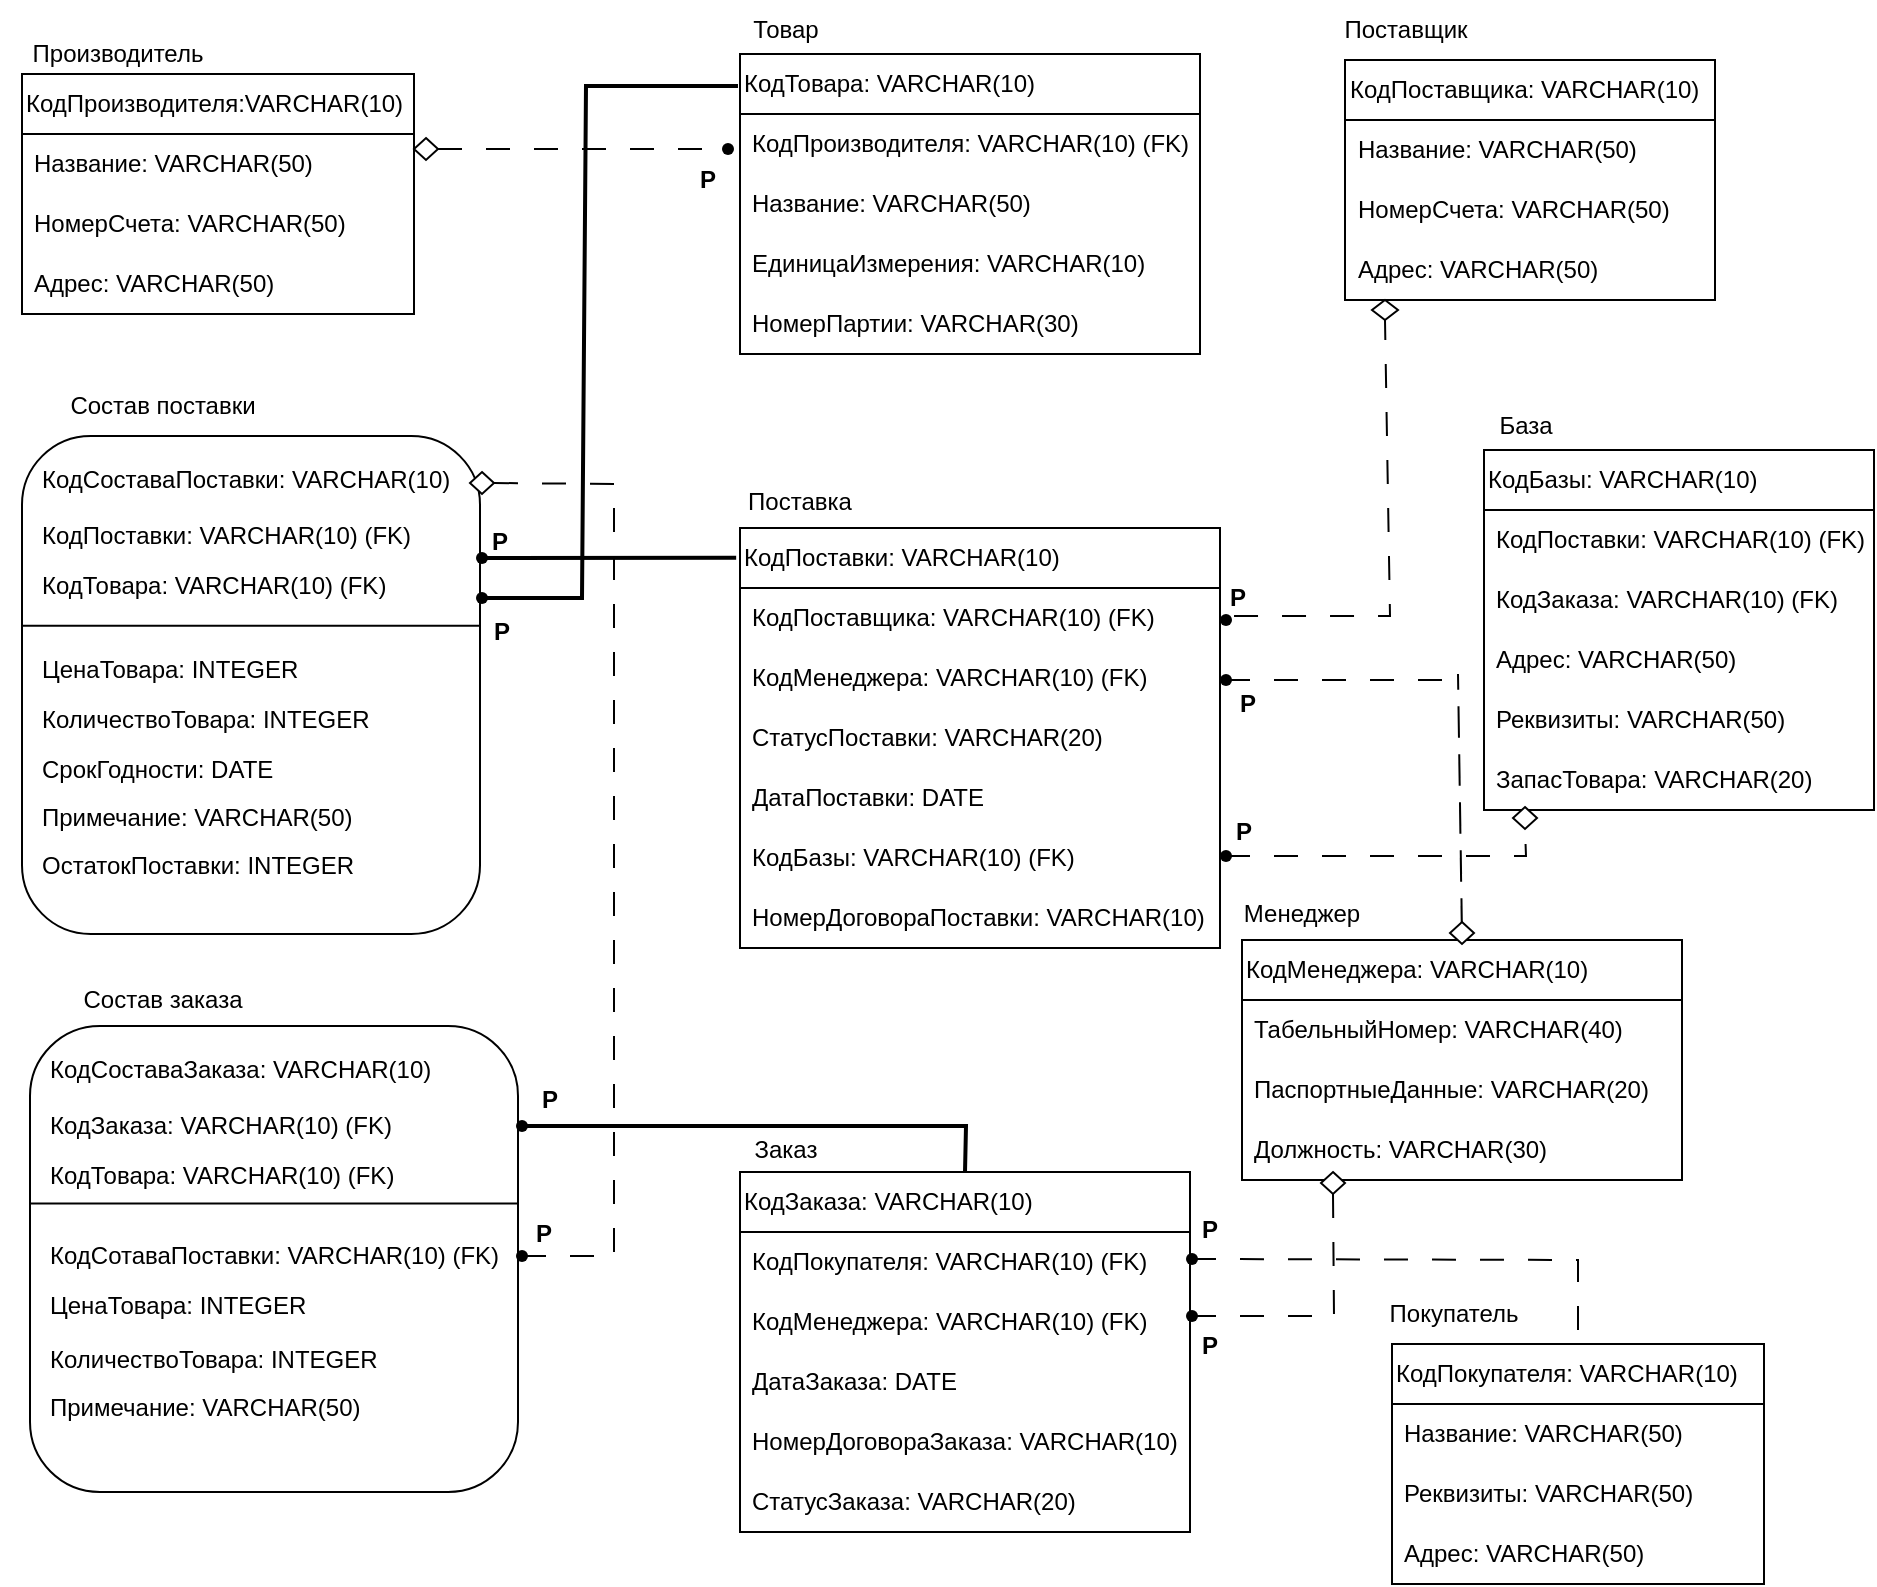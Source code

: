 <mxfile version="21.3.5" type="device">
  <diagram id="C5RBs43oDa-KdzZeNtuy" name="Page-1">
    <mxGraphModel dx="1687" dy="902" grid="0" gridSize="10" guides="1" tooltips="1" connect="1" arrows="1" fold="1" page="1" pageScale="1" pageWidth="3300" pageHeight="4681" math="0" shadow="0">
      <root>
        <mxCell id="WIyWlLk6GJQsqaUBKTNV-0" />
        <mxCell id="WIyWlLk6GJQsqaUBKTNV-1" parent="WIyWlLk6GJQsqaUBKTNV-0" />
        <mxCell id="HyknwIUqbnqMzjjS9w7n-23" value="КодПоставщика: VARCHAR(10)" style="swimlane;fontStyle=0;childLayout=stackLayout;horizontal=1;startSize=30;horizontalStack=0;resizeParent=1;resizeParentMax=0;resizeLast=0;collapsible=1;marginBottom=0;whiteSpace=wrap;html=1;align=left;movable=0;resizable=0;rotatable=0;deletable=0;editable=0;locked=1;connectable=0;" vertex="1" parent="WIyWlLk6GJQsqaUBKTNV-1">
          <mxGeometry x="691.5" y="50" width="185" height="120" as="geometry">
            <mxRectangle x="290" y="194" width="54" height="30" as="alternateBounds" />
          </mxGeometry>
        </mxCell>
        <mxCell id="HyknwIUqbnqMzjjS9w7n-24" value="Название: VARCHAR(50)" style="text;strokeColor=none;fillColor=none;align=left;verticalAlign=middle;spacingLeft=4;spacingRight=4;overflow=hidden;points=[[0,0.5],[1,0.5]];portConstraint=eastwest;rotatable=0;whiteSpace=wrap;html=1;" vertex="1" parent="HyknwIUqbnqMzjjS9w7n-23">
          <mxGeometry y="30" width="185" height="30" as="geometry" />
        </mxCell>
        <mxCell id="HyknwIUqbnqMzjjS9w7n-25" value="НомерСчета: VARCHAR(50)" style="text;strokeColor=none;fillColor=none;align=left;verticalAlign=middle;spacingLeft=4;spacingRight=4;overflow=hidden;points=[[0,0.5],[1,0.5]];portConstraint=eastwest;rotatable=0;whiteSpace=wrap;html=1;" vertex="1" parent="HyknwIUqbnqMzjjS9w7n-23">
          <mxGeometry y="60" width="185" height="30" as="geometry" />
        </mxCell>
        <mxCell id="HyknwIUqbnqMzjjS9w7n-26" value="Адрес: VARCHAR(50)" style="text;strokeColor=none;fillColor=none;align=left;verticalAlign=middle;spacingLeft=4;spacingRight=4;overflow=hidden;points=[[0,0.5],[1,0.5]];portConstraint=eastwest;rotatable=0;whiteSpace=wrap;html=1;" vertex="1" parent="HyknwIUqbnqMzjjS9w7n-23">
          <mxGeometry y="90" width="185" height="30" as="geometry" />
        </mxCell>
        <mxCell id="HyknwIUqbnqMzjjS9w7n-27" value="КодПоставки: VARCHAR(10)" style="swimlane;fontStyle=0;childLayout=stackLayout;horizontal=1;startSize=30;horizontalStack=0;resizeParent=1;resizeParentMax=0;resizeLast=0;collapsible=1;marginBottom=0;whiteSpace=wrap;html=1;align=left;movable=0;resizable=0;rotatable=0;deletable=0;editable=0;locked=1;connectable=0;" vertex="1" parent="WIyWlLk6GJQsqaUBKTNV-1">
          <mxGeometry x="389" y="284" width="240" height="210" as="geometry">
            <mxRectangle x="133" y="196" width="193" height="30" as="alternateBounds" />
          </mxGeometry>
        </mxCell>
        <mxCell id="HyknwIUqbnqMzjjS9w7n-28" value="КодПоставщика: VARCHAR(10) (FK)" style="text;strokeColor=none;fillColor=none;align=left;verticalAlign=middle;spacingLeft=4;spacingRight=4;overflow=hidden;points=[[0,0.5],[1,0.5]];portConstraint=eastwest;rotatable=0;whiteSpace=wrap;html=1;" vertex="1" parent="HyknwIUqbnqMzjjS9w7n-27">
          <mxGeometry y="30" width="240" height="30" as="geometry" />
        </mxCell>
        <mxCell id="HyknwIUqbnqMzjjS9w7n-32" value="КодМенеджера: VARCHAR(10) (FK)" style="text;strokeColor=none;fillColor=none;align=left;verticalAlign=middle;spacingLeft=4;spacingRight=4;overflow=hidden;points=[[0,0.5],[1,0.5]];portConstraint=eastwest;rotatable=0;whiteSpace=wrap;html=1;" vertex="1" parent="HyknwIUqbnqMzjjS9w7n-27">
          <mxGeometry y="60" width="240" height="30" as="geometry" />
        </mxCell>
        <mxCell id="HyknwIUqbnqMzjjS9w7n-31" value="СтатусПоставки: VARCHAR(20)" style="text;strokeColor=none;fillColor=none;align=left;verticalAlign=middle;spacingLeft=4;spacingRight=4;overflow=hidden;points=[[0,0.5],[1,0.5]];portConstraint=eastwest;rotatable=0;whiteSpace=wrap;html=1;" vertex="1" parent="HyknwIUqbnqMzjjS9w7n-27">
          <mxGeometry y="90" width="240" height="30" as="geometry" />
        </mxCell>
        <mxCell id="HyknwIUqbnqMzjjS9w7n-33" value="ДатаПоставки: DATE" style="text;strokeColor=none;fillColor=none;align=left;verticalAlign=middle;spacingLeft=4;spacingRight=4;overflow=hidden;points=[[0,0.5],[1,0.5]];portConstraint=eastwest;rotatable=0;whiteSpace=wrap;html=1;" vertex="1" parent="HyknwIUqbnqMzjjS9w7n-27">
          <mxGeometry y="120" width="240" height="30" as="geometry" />
        </mxCell>
        <mxCell id="HyknwIUqbnqMzjjS9w7n-105" value="КодБазы: VARCHAR(10) (FK)" style="text;strokeColor=none;fillColor=none;align=left;verticalAlign=middle;spacingLeft=4;spacingRight=4;overflow=hidden;points=[[0,0.5],[1,0.5]];portConstraint=eastwest;rotatable=0;whiteSpace=wrap;html=1;" vertex="1" parent="HyknwIUqbnqMzjjS9w7n-27">
          <mxGeometry y="150" width="240" height="30" as="geometry" />
        </mxCell>
        <mxCell id="HyknwIUqbnqMzjjS9w7n-29" value="НомерДоговораПоставки: VARCHAR(10)" style="text;strokeColor=none;fillColor=none;align=left;verticalAlign=middle;spacingLeft=4;spacingRight=4;overflow=hidden;points=[[0,0.5],[1,0.5]];portConstraint=eastwest;rotatable=0;whiteSpace=wrap;html=1;" vertex="1" parent="HyknwIUqbnqMzjjS9w7n-27">
          <mxGeometry y="180" width="240" height="30" as="geometry" />
        </mxCell>
        <mxCell id="HyknwIUqbnqMzjjS9w7n-34" value="КодПроизводителя:VARCHAR(10)" style="swimlane;fontStyle=0;childLayout=stackLayout;horizontal=1;startSize=30;horizontalStack=0;resizeParent=1;resizeParentMax=0;resizeLast=0;collapsible=1;marginBottom=0;whiteSpace=wrap;html=1;align=left;movable=0;resizable=0;rotatable=0;deletable=0;editable=0;locked=1;connectable=0;" vertex="1" parent="WIyWlLk6GJQsqaUBKTNV-1">
          <mxGeometry x="30" y="57" width="196" height="120" as="geometry" />
        </mxCell>
        <mxCell id="HyknwIUqbnqMzjjS9w7n-35" value="Название: VARCHAR(50)" style="text;strokeColor=none;fillColor=none;align=left;verticalAlign=middle;spacingLeft=4;spacingRight=4;overflow=hidden;points=[[0,0.5],[1,0.5]];portConstraint=eastwest;rotatable=0;whiteSpace=wrap;html=1;" vertex="1" parent="HyknwIUqbnqMzjjS9w7n-34">
          <mxGeometry y="30" width="196" height="30" as="geometry" />
        </mxCell>
        <mxCell id="HyknwIUqbnqMzjjS9w7n-36" value="НомерСчета: VARCHAR(50)" style="text;strokeColor=none;fillColor=none;align=left;verticalAlign=middle;spacingLeft=4;spacingRight=4;overflow=hidden;points=[[0,0.5],[1,0.5]];portConstraint=eastwest;rotatable=0;whiteSpace=wrap;html=1;" vertex="1" parent="HyknwIUqbnqMzjjS9w7n-34">
          <mxGeometry y="60" width="196" height="30" as="geometry" />
        </mxCell>
        <mxCell id="HyknwIUqbnqMzjjS9w7n-37" value="Адрес: VARCHAR(50)" style="text;strokeColor=none;fillColor=none;align=left;verticalAlign=middle;spacingLeft=4;spacingRight=4;overflow=hidden;points=[[0,0.5],[1,0.5]];portConstraint=eastwest;rotatable=0;whiteSpace=wrap;html=1;" vertex="1" parent="HyknwIUqbnqMzjjS9w7n-34">
          <mxGeometry y="90" width="196" height="30" as="geometry" />
        </mxCell>
        <mxCell id="HyknwIUqbnqMzjjS9w7n-38" value="КодМенеджера: VARCHAR(10)" style="swimlane;fontStyle=0;childLayout=stackLayout;horizontal=1;startSize=30;horizontalStack=0;resizeParent=1;resizeParentMax=0;resizeLast=0;collapsible=1;marginBottom=0;whiteSpace=wrap;html=1;align=left;movable=0;resizable=0;rotatable=0;deletable=0;editable=0;locked=1;connectable=0;" vertex="1" parent="WIyWlLk6GJQsqaUBKTNV-1">
          <mxGeometry x="640" y="490" width="220" height="120" as="geometry" />
        </mxCell>
        <mxCell id="HyknwIUqbnqMzjjS9w7n-39" value="ТабельныйНомер: VARCHAR(40)" style="text;strokeColor=none;fillColor=none;align=left;verticalAlign=middle;spacingLeft=4;spacingRight=4;overflow=hidden;points=[[0,0.5],[1,0.5]];portConstraint=eastwest;rotatable=0;whiteSpace=wrap;html=1;" vertex="1" parent="HyknwIUqbnqMzjjS9w7n-38">
          <mxGeometry y="30" width="220" height="30" as="geometry" />
        </mxCell>
        <mxCell id="HyknwIUqbnqMzjjS9w7n-40" value="ПаспортныеДанные: VARCHAR(20)" style="text;strokeColor=none;fillColor=none;align=left;verticalAlign=middle;spacingLeft=4;spacingRight=4;overflow=hidden;points=[[0,0.5],[1,0.5]];portConstraint=eastwest;rotatable=0;whiteSpace=wrap;html=1;" vertex="1" parent="HyknwIUqbnqMzjjS9w7n-38">
          <mxGeometry y="60" width="220" height="30" as="geometry" />
        </mxCell>
        <mxCell id="HyknwIUqbnqMzjjS9w7n-41" value="Должность: VARCHAR(30)" style="text;strokeColor=none;fillColor=none;align=left;verticalAlign=middle;spacingLeft=4;spacingRight=4;overflow=hidden;points=[[0,0.5],[1,0.5]];portConstraint=eastwest;rotatable=0;whiteSpace=wrap;html=1;" vertex="1" parent="HyknwIUqbnqMzjjS9w7n-38">
          <mxGeometry y="90" width="220" height="30" as="geometry" />
        </mxCell>
        <mxCell id="HyknwIUqbnqMzjjS9w7n-42" value="КодТовара:&amp;nbsp;VARCHAR(10)" style="swimlane;fontStyle=0;childLayout=stackLayout;horizontal=1;startSize=30;horizontalStack=0;resizeParent=1;resizeParentMax=0;resizeLast=0;collapsible=1;marginBottom=0;whiteSpace=wrap;html=1;align=left;movable=0;resizable=0;rotatable=0;deletable=0;editable=0;locked=1;connectable=0;" vertex="1" parent="WIyWlLk6GJQsqaUBKTNV-1">
          <mxGeometry x="389" y="47" width="230" height="150" as="geometry" />
        </mxCell>
        <mxCell id="HyknwIUqbnqMzjjS9w7n-45" value="КодПроизводителя: VARCHAR(10) (FK)" style="text;strokeColor=none;fillColor=none;align=left;verticalAlign=middle;spacingLeft=4;spacingRight=4;overflow=hidden;points=[[0,0.5],[1,0.5]];portConstraint=eastwest;rotatable=0;whiteSpace=wrap;html=1;" vertex="1" parent="HyknwIUqbnqMzjjS9w7n-42">
          <mxGeometry y="30" width="230" height="30" as="geometry" />
        </mxCell>
        <mxCell id="HyknwIUqbnqMzjjS9w7n-43" value="Название: VARCHAR(50)" style="text;strokeColor=none;fillColor=none;align=left;verticalAlign=middle;spacingLeft=4;spacingRight=4;overflow=hidden;points=[[0,0.5],[1,0.5]];portConstraint=eastwest;rotatable=0;whiteSpace=wrap;html=1;" vertex="1" parent="HyknwIUqbnqMzjjS9w7n-42">
          <mxGeometry y="60" width="230" height="30" as="geometry" />
        </mxCell>
        <mxCell id="HyknwIUqbnqMzjjS9w7n-44" value="ЕдиницаИзмерения: VARCHAR(10)" style="text;strokeColor=none;fillColor=none;align=left;verticalAlign=middle;spacingLeft=4;spacingRight=4;overflow=hidden;points=[[0,0.5],[1,0.5]];portConstraint=eastwest;rotatable=0;whiteSpace=wrap;html=1;" vertex="1" parent="HyknwIUqbnqMzjjS9w7n-42">
          <mxGeometry y="90" width="230" height="30" as="geometry" />
        </mxCell>
        <mxCell id="HyknwIUqbnqMzjjS9w7n-46" value="НомерПартии: VARCHAR(30)" style="text;strokeColor=none;fillColor=none;align=left;verticalAlign=middle;spacingLeft=4;spacingRight=4;overflow=hidden;points=[[0,0.5],[1,0.5]];portConstraint=eastwest;rotatable=0;whiteSpace=wrap;html=1;" vertex="1" parent="HyknwIUqbnqMzjjS9w7n-42">
          <mxGeometry y="120" width="230" height="30" as="geometry" />
        </mxCell>
        <mxCell id="HyknwIUqbnqMzjjS9w7n-47" value="КодБазы:&amp;nbsp;VARCHAR(10)" style="swimlane;fontStyle=0;childLayout=stackLayout;horizontal=1;startSize=30;horizontalStack=0;resizeParent=1;resizeParentMax=0;resizeLast=0;collapsible=1;marginBottom=0;whiteSpace=wrap;html=1;align=left;movable=0;resizable=0;rotatable=0;deletable=0;editable=0;locked=1;connectable=0;" vertex="1" parent="WIyWlLk6GJQsqaUBKTNV-1">
          <mxGeometry x="761" y="245" width="195" height="180" as="geometry" />
        </mxCell>
        <mxCell id="HyknwIUqbnqMzjjS9w7n-48" value="КодПоставки: VARCHAR(10) (FK)" style="text;strokeColor=none;fillColor=none;align=left;verticalAlign=middle;spacingLeft=4;spacingRight=4;overflow=hidden;points=[[0,0.5],[1,0.5]];portConstraint=eastwest;rotatable=0;whiteSpace=wrap;html=1;" vertex="1" parent="HyknwIUqbnqMzjjS9w7n-47">
          <mxGeometry y="30" width="195" height="30" as="geometry" />
        </mxCell>
        <mxCell id="HyknwIUqbnqMzjjS9w7n-49" value="КодЗаказа: VARCHAR(10) (FK)" style="text;strokeColor=none;fillColor=none;align=left;verticalAlign=middle;spacingLeft=4;spacingRight=4;overflow=hidden;points=[[0,0.5],[1,0.5]];portConstraint=eastwest;rotatable=0;whiteSpace=wrap;html=1;" vertex="1" parent="HyknwIUqbnqMzjjS9w7n-47">
          <mxGeometry y="60" width="195" height="30" as="geometry" />
        </mxCell>
        <mxCell id="HyknwIUqbnqMzjjS9w7n-50" value="Адрес: VARCHAR(50)" style="text;strokeColor=none;fillColor=none;align=left;verticalAlign=middle;spacingLeft=4;spacingRight=4;overflow=hidden;points=[[0,0.5],[1,0.5]];portConstraint=eastwest;rotatable=0;whiteSpace=wrap;html=1;" vertex="1" parent="HyknwIUqbnqMzjjS9w7n-47">
          <mxGeometry y="90" width="195" height="30" as="geometry" />
        </mxCell>
        <mxCell id="HyknwIUqbnqMzjjS9w7n-51" value="Реквизиты: VARCHAR(50)" style="text;strokeColor=none;fillColor=none;align=left;verticalAlign=middle;spacingLeft=4;spacingRight=4;overflow=hidden;points=[[0,0.5],[1,0.5]];portConstraint=eastwest;rotatable=0;whiteSpace=wrap;html=1;" vertex="1" parent="HyknwIUqbnqMzjjS9w7n-47">
          <mxGeometry y="120" width="195" height="30" as="geometry" />
        </mxCell>
        <mxCell id="HyknwIUqbnqMzjjS9w7n-52" value="ЗапасТовара: VARCHAR(20)" style="text;strokeColor=none;fillColor=none;align=left;verticalAlign=middle;spacingLeft=4;spacingRight=4;overflow=hidden;points=[[0,0.5],[1,0.5]];portConstraint=eastwest;rotatable=0;whiteSpace=wrap;html=1;" vertex="1" parent="HyknwIUqbnqMzjjS9w7n-47">
          <mxGeometry y="150" width="195" height="30" as="geometry" />
        </mxCell>
        <mxCell id="HyknwIUqbnqMzjjS9w7n-53" value="КодПокупателя: VARCHAR(10)" style="swimlane;fontStyle=0;childLayout=stackLayout;horizontal=1;startSize=30;horizontalStack=0;resizeParent=1;resizeParentMax=0;resizeLast=0;collapsible=1;marginBottom=0;whiteSpace=wrap;html=1;align=left;movable=0;resizable=0;rotatable=0;deletable=0;editable=0;locked=1;connectable=0;" vertex="1" parent="WIyWlLk6GJQsqaUBKTNV-1">
          <mxGeometry x="715" y="692" width="186" height="120" as="geometry" />
        </mxCell>
        <mxCell id="HyknwIUqbnqMzjjS9w7n-54" value="Название: VARCHAR(50)" style="text;strokeColor=none;fillColor=none;align=left;verticalAlign=middle;spacingLeft=4;spacingRight=4;overflow=hidden;points=[[0,0.5],[1,0.5]];portConstraint=eastwest;rotatable=0;whiteSpace=wrap;html=1;" vertex="1" parent="HyknwIUqbnqMzjjS9w7n-53">
          <mxGeometry y="30" width="186" height="30" as="geometry" />
        </mxCell>
        <mxCell id="HyknwIUqbnqMzjjS9w7n-55" value="Реквизиты: VARCHAR(50)" style="text;strokeColor=none;fillColor=none;align=left;verticalAlign=middle;spacingLeft=4;spacingRight=4;overflow=hidden;points=[[0,0.5],[1,0.5]];portConstraint=eastwest;rotatable=0;whiteSpace=wrap;html=1;" vertex="1" parent="HyknwIUqbnqMzjjS9w7n-53">
          <mxGeometry y="60" width="186" height="30" as="geometry" />
        </mxCell>
        <mxCell id="HyknwIUqbnqMzjjS9w7n-56" value="Адрес: VARCHAR(50)" style="text;strokeColor=none;fillColor=none;align=left;verticalAlign=middle;spacingLeft=4;spacingRight=4;overflow=hidden;points=[[0,0.5],[1,0.5]];portConstraint=eastwest;rotatable=0;whiteSpace=wrap;html=1;" vertex="1" parent="HyknwIUqbnqMzjjS9w7n-53">
          <mxGeometry y="90" width="186" height="30" as="geometry" />
        </mxCell>
        <mxCell id="HyknwIUqbnqMzjjS9w7n-57" value="КодЗаказа: VARCHAR(10)" style="swimlane;fontStyle=0;childLayout=stackLayout;horizontal=1;startSize=30;horizontalStack=0;resizeParent=1;resizeParentMax=0;resizeLast=0;collapsible=1;marginBottom=0;whiteSpace=wrap;html=1;align=left;movable=0;resizable=0;rotatable=0;deletable=0;editable=0;locked=1;connectable=0;" vertex="1" parent="WIyWlLk6GJQsqaUBKTNV-1">
          <mxGeometry x="389" y="606" width="225" height="180" as="geometry" />
        </mxCell>
        <mxCell id="HyknwIUqbnqMzjjS9w7n-58" value="КодПокупателя: VARCHAR(10) (FK)" style="text;strokeColor=none;fillColor=none;align=left;verticalAlign=middle;spacingLeft=4;spacingRight=4;overflow=hidden;points=[[0,0.5],[1,0.5]];portConstraint=eastwest;rotatable=0;whiteSpace=wrap;html=1;" vertex="1" parent="HyknwIUqbnqMzjjS9w7n-57">
          <mxGeometry y="30" width="225" height="30" as="geometry" />
        </mxCell>
        <mxCell id="HyknwIUqbnqMzjjS9w7n-59" value="КодМенеджера: VARCHAR(10) (FK)" style="text;strokeColor=none;fillColor=none;align=left;verticalAlign=middle;spacingLeft=4;spacingRight=4;overflow=hidden;points=[[0,0.5],[1,0.5]];portConstraint=eastwest;rotatable=0;whiteSpace=wrap;html=1;" vertex="1" parent="HyknwIUqbnqMzjjS9w7n-57">
          <mxGeometry y="60" width="225" height="30" as="geometry" />
        </mxCell>
        <mxCell id="HyknwIUqbnqMzjjS9w7n-60" value="ДатаЗаказа: DATE" style="text;strokeColor=none;fillColor=none;align=left;verticalAlign=middle;spacingLeft=4;spacingRight=4;overflow=hidden;points=[[0,0.5],[1,0.5]];portConstraint=eastwest;rotatable=0;whiteSpace=wrap;html=1;" vertex="1" parent="HyknwIUqbnqMzjjS9w7n-57">
          <mxGeometry y="90" width="225" height="30" as="geometry" />
        </mxCell>
        <mxCell id="HyknwIUqbnqMzjjS9w7n-62" value="НомерДоговораЗаказа: VARCHAR(10)" style="text;strokeColor=none;fillColor=none;align=left;verticalAlign=middle;spacingLeft=4;spacingRight=4;overflow=hidden;points=[[0,0.5],[1,0.5]];portConstraint=eastwest;rotatable=0;whiteSpace=wrap;html=1;" vertex="1" parent="HyknwIUqbnqMzjjS9w7n-57">
          <mxGeometry y="120" width="225" height="30" as="geometry" />
        </mxCell>
        <mxCell id="HyknwIUqbnqMzjjS9w7n-63" value="СтатусЗаказа: VARCHAR(20)" style="text;strokeColor=none;fillColor=none;align=left;verticalAlign=middle;spacingLeft=4;spacingRight=4;overflow=hidden;points=[[0,0.5],[1,0.5]];portConstraint=eastwest;rotatable=0;whiteSpace=wrap;html=1;" vertex="1" parent="HyknwIUqbnqMzjjS9w7n-57">
          <mxGeometry y="150" width="225" height="30" as="geometry" />
        </mxCell>
        <mxCell id="HyknwIUqbnqMzjjS9w7n-73" value="" style="rounded=1;whiteSpace=wrap;html=1;" vertex="1" parent="WIyWlLk6GJQsqaUBKTNV-1">
          <mxGeometry x="30" y="238" width="229" height="249" as="geometry" />
        </mxCell>
        <mxCell id="HyknwIUqbnqMzjjS9w7n-74" value="КодСоставаПоставки:&amp;nbsp;VARCHAR(10)" style="text;strokeColor=none;fillColor=none;align=left;verticalAlign=middle;spacingLeft=4;spacingRight=4;overflow=hidden;points=[[0,0.5],[1,0.5]];portConstraint=eastwest;rotatable=0;whiteSpace=wrap;html=1;" vertex="1" parent="WIyWlLk6GJQsqaUBKTNV-1">
          <mxGeometry x="34" y="245" width="216" height="30" as="geometry" />
        </mxCell>
        <mxCell id="HyknwIUqbnqMzjjS9w7n-75" value="КодПоставки: VARCHAR(10) (FK)" style="text;strokeColor=none;fillColor=none;align=left;verticalAlign=middle;spacingLeft=4;spacingRight=4;overflow=hidden;points=[[0,0.5],[1,0.5]];portConstraint=eastwest;rotatable=0;whiteSpace=wrap;html=1;" vertex="1" parent="WIyWlLk6GJQsqaUBKTNV-1">
          <mxGeometry x="34" y="273" width="216" height="30" as="geometry" />
        </mxCell>
        <mxCell id="HyknwIUqbnqMzjjS9w7n-76" value="КодТовара: VARCHAR(10) (FK)" style="text;strokeColor=none;fillColor=none;align=left;verticalAlign=middle;spacingLeft=4;spacingRight=4;overflow=hidden;points=[[0,0.5],[1,0.5]];portConstraint=eastwest;rotatable=0;whiteSpace=wrap;html=1;" vertex="1" parent="WIyWlLk6GJQsqaUBKTNV-1">
          <mxGeometry x="34" y="298" width="219" height="30" as="geometry" />
        </mxCell>
        <mxCell id="HyknwIUqbnqMzjjS9w7n-77" value="" style="endArrow=none;html=1;rounded=0;entryX=1;entryY=0.381;entryDx=0;entryDy=0;entryPerimeter=0;exitX=0;exitY=0.381;exitDx=0;exitDy=0;exitPerimeter=0;" edge="1" parent="WIyWlLk6GJQsqaUBKTNV-1" source="HyknwIUqbnqMzjjS9w7n-73" target="HyknwIUqbnqMzjjS9w7n-73">
          <mxGeometry width="50" height="50" relative="1" as="geometry">
            <mxPoint x="-5" y="352" as="sourcePoint" />
            <mxPoint x="-32" y="329" as="targetPoint" />
          </mxGeometry>
        </mxCell>
        <mxCell id="HyknwIUqbnqMzjjS9w7n-78" value="ЦенаТовара: INTEGER" style="text;strokeColor=none;fillColor=none;align=left;verticalAlign=middle;spacingLeft=4;spacingRight=4;overflow=hidden;points=[[0,0.5],[1,0.5]];portConstraint=eastwest;rotatable=0;whiteSpace=wrap;html=1;" vertex="1" parent="WIyWlLk6GJQsqaUBKTNV-1">
          <mxGeometry x="34" y="340" width="288" height="30" as="geometry" />
        </mxCell>
        <mxCell id="HyknwIUqbnqMzjjS9w7n-79" value="КоличествоТовара: INTEGER" style="text;strokeColor=none;fillColor=none;align=left;verticalAlign=middle;spacingLeft=4;spacingRight=4;overflow=hidden;points=[[0,0.5],[1,0.5]];portConstraint=eastwest;rotatable=0;whiteSpace=wrap;html=1;" vertex="1" parent="WIyWlLk6GJQsqaUBKTNV-1">
          <mxGeometry x="34" y="365" width="288" height="30" as="geometry" />
        </mxCell>
        <mxCell id="HyknwIUqbnqMzjjS9w7n-80" value="СрокГодности: DATE" style="text;strokeColor=none;fillColor=none;align=left;verticalAlign=middle;spacingLeft=4;spacingRight=4;overflow=hidden;points=[[0,0.5],[1,0.5]];portConstraint=eastwest;rotatable=0;whiteSpace=wrap;html=1;" vertex="1" parent="WIyWlLk6GJQsqaUBKTNV-1">
          <mxGeometry x="34" y="390" width="288" height="30" as="geometry" />
        </mxCell>
        <mxCell id="HyknwIUqbnqMzjjS9w7n-81" value="Примечание: VARCHAR(50)" style="text;strokeColor=none;fillColor=none;align=left;verticalAlign=middle;spacingLeft=4;spacingRight=4;overflow=hidden;points=[[0,0.5],[1,0.5]];portConstraint=eastwest;rotatable=0;whiteSpace=wrap;html=1;" vertex="1" parent="WIyWlLk6GJQsqaUBKTNV-1">
          <mxGeometry x="34" y="414" width="288" height="30" as="geometry" />
        </mxCell>
        <mxCell id="HyknwIUqbnqMzjjS9w7n-82" value="ОстатокПоставки: INTEGER" style="text;strokeColor=none;fillColor=none;align=left;verticalAlign=middle;spacingLeft=4;spacingRight=4;overflow=hidden;points=[[0,0.5],[1,0.5]];portConstraint=eastwest;rotatable=0;whiteSpace=wrap;html=1;" vertex="1" parent="WIyWlLk6GJQsqaUBKTNV-1">
          <mxGeometry x="34" y="438" width="288" height="30" as="geometry" />
        </mxCell>
        <mxCell id="HyknwIUqbnqMzjjS9w7n-83" value="" style="rounded=1;whiteSpace=wrap;html=1;" vertex="1" parent="WIyWlLk6GJQsqaUBKTNV-1">
          <mxGeometry x="34" y="533" width="244" height="233" as="geometry" />
        </mxCell>
        <mxCell id="HyknwIUqbnqMzjjS9w7n-84" value="КодСоставаЗаказа:&amp;nbsp;VARCHAR(10)" style="text;strokeColor=none;fillColor=none;align=left;verticalAlign=middle;spacingLeft=4;spacingRight=4;overflow=hidden;points=[[0,0.5],[1,0.5]];portConstraint=eastwest;rotatable=0;whiteSpace=wrap;html=1;" vertex="1" parent="WIyWlLk6GJQsqaUBKTNV-1">
          <mxGeometry x="38" y="540" width="264" height="30" as="geometry" />
        </mxCell>
        <mxCell id="HyknwIUqbnqMzjjS9w7n-85" value="КодЗаказа: VARCHAR(10) (FK)" style="text;strokeColor=none;fillColor=none;align=left;verticalAlign=middle;spacingLeft=4;spacingRight=4;overflow=hidden;points=[[0,0.5],[1,0.5]];portConstraint=eastwest;rotatable=0;whiteSpace=wrap;html=1;" vertex="1" parent="WIyWlLk6GJQsqaUBKTNV-1">
          <mxGeometry x="38" y="568" width="286" height="30" as="geometry" />
        </mxCell>
        <mxCell id="HyknwIUqbnqMzjjS9w7n-86" value="КодТовара: VARCHAR(10) (FK)" style="text;strokeColor=none;fillColor=none;align=left;verticalAlign=middle;spacingLeft=4;spacingRight=4;overflow=hidden;points=[[0,0.5],[1,0.5]];portConstraint=eastwest;rotatable=0;whiteSpace=wrap;html=1;" vertex="1" parent="WIyWlLk6GJQsqaUBKTNV-1">
          <mxGeometry x="38" y="593" width="297" height="30" as="geometry" />
        </mxCell>
        <mxCell id="HyknwIUqbnqMzjjS9w7n-87" value="" style="endArrow=none;html=1;rounded=0;entryX=1;entryY=0.381;entryDx=0;entryDy=0;entryPerimeter=0;exitX=0;exitY=0.381;exitDx=0;exitDy=0;exitPerimeter=0;" edge="1" parent="WIyWlLk6GJQsqaUBKTNV-1" source="HyknwIUqbnqMzjjS9w7n-83" target="HyknwIUqbnqMzjjS9w7n-83">
          <mxGeometry width="50" height="50" relative="1" as="geometry">
            <mxPoint x="-1" y="647" as="sourcePoint" />
            <mxPoint x="-28" y="624" as="targetPoint" />
          </mxGeometry>
        </mxCell>
        <mxCell id="HyknwIUqbnqMzjjS9w7n-88" value="ЦенаТовара: INTEGER" style="text;strokeColor=none;fillColor=none;align=left;verticalAlign=middle;spacingLeft=4;spacingRight=4;overflow=hidden;points=[[0,0.5],[1,0.5]];portConstraint=eastwest;rotatable=0;whiteSpace=wrap;html=1;" vertex="1" parent="WIyWlLk6GJQsqaUBKTNV-1">
          <mxGeometry x="38" y="658" width="288" height="30" as="geometry" />
        </mxCell>
        <mxCell id="HyknwIUqbnqMzjjS9w7n-89" value="КоличествоТовара: INTEGER" style="text;strokeColor=none;fillColor=none;align=left;verticalAlign=middle;spacingLeft=4;spacingRight=4;overflow=hidden;points=[[0,0.5],[1,0.5]];portConstraint=eastwest;rotatable=0;whiteSpace=wrap;html=1;" vertex="1" parent="WIyWlLk6GJQsqaUBKTNV-1">
          <mxGeometry x="38" y="685" width="288" height="30" as="geometry" />
        </mxCell>
        <mxCell id="HyknwIUqbnqMzjjS9w7n-90" value="КодСотаваПоставки: VARCHAR(10) (FK)" style="text;strokeColor=none;fillColor=none;align=left;verticalAlign=middle;spacingLeft=4;spacingRight=4;overflow=hidden;points=[[0,0.5],[1,0.5]];portConstraint=eastwest;rotatable=0;whiteSpace=wrap;html=1;" vertex="1" parent="WIyWlLk6GJQsqaUBKTNV-1">
          <mxGeometry x="38" y="633" width="237" height="30" as="geometry" />
        </mxCell>
        <mxCell id="HyknwIUqbnqMzjjS9w7n-91" value="Примечание: VARCHAR(50)" style="text;strokeColor=none;fillColor=none;align=left;verticalAlign=middle;spacingLeft=4;spacingRight=4;overflow=hidden;points=[[0,0.5],[1,0.5]];portConstraint=eastwest;rotatable=0;whiteSpace=wrap;html=1;" vertex="1" parent="WIyWlLk6GJQsqaUBKTNV-1">
          <mxGeometry x="38" y="709" width="288" height="30" as="geometry" />
        </mxCell>
        <mxCell id="HyknwIUqbnqMzjjS9w7n-95" value="Производитель" style="text;html=1;strokeColor=none;fillColor=none;align=center;verticalAlign=middle;whiteSpace=wrap;rounded=0;" vertex="1" parent="WIyWlLk6GJQsqaUBKTNV-1">
          <mxGeometry x="19" y="32" width="118" height="30" as="geometry" />
        </mxCell>
        <mxCell id="HyknwIUqbnqMzjjS9w7n-96" value="Товар" style="text;html=1;strokeColor=none;fillColor=none;align=center;verticalAlign=middle;whiteSpace=wrap;rounded=0;" vertex="1" parent="WIyWlLk6GJQsqaUBKTNV-1">
          <mxGeometry x="382" y="20" width="60" height="30" as="geometry" />
        </mxCell>
        <mxCell id="HyknwIUqbnqMzjjS9w7n-97" value="Поставщик" style="text;html=1;strokeColor=none;fillColor=none;align=center;verticalAlign=middle;whiteSpace=wrap;rounded=0;" vertex="1" parent="WIyWlLk6GJQsqaUBKTNV-1">
          <mxGeometry x="691.5" y="20" width="60" height="30" as="geometry" />
        </mxCell>
        <mxCell id="HyknwIUqbnqMzjjS9w7n-98" value="Поставка" style="text;html=1;strokeColor=none;fillColor=none;align=center;verticalAlign=middle;whiteSpace=wrap;rounded=0;" vertex="1" parent="WIyWlLk6GJQsqaUBKTNV-1">
          <mxGeometry x="389" y="256" width="60" height="30" as="geometry" />
        </mxCell>
        <mxCell id="HyknwIUqbnqMzjjS9w7n-99" value="Состав поставки" style="text;html=1;strokeColor=none;fillColor=none;align=center;verticalAlign=middle;whiteSpace=wrap;rounded=0;" vertex="1" parent="WIyWlLk6GJQsqaUBKTNV-1">
          <mxGeometry x="47.5" y="208" width="105" height="30" as="geometry" />
        </mxCell>
        <mxCell id="HyknwIUqbnqMzjjS9w7n-100" value="База" style="text;html=1;strokeColor=none;fillColor=none;align=center;verticalAlign=middle;whiteSpace=wrap;rounded=0;" vertex="1" parent="WIyWlLk6GJQsqaUBKTNV-1">
          <mxGeometry x="751.5" y="218" width="60" height="30" as="geometry" />
        </mxCell>
        <mxCell id="HyknwIUqbnqMzjjS9w7n-101" value="Менеджер" style="text;html=1;strokeColor=none;fillColor=none;align=center;verticalAlign=middle;whiteSpace=wrap;rounded=0;" vertex="1" parent="WIyWlLk6GJQsqaUBKTNV-1">
          <mxGeometry x="640" y="462" width="60" height="30" as="geometry" />
        </mxCell>
        <mxCell id="HyknwIUqbnqMzjjS9w7n-102" value="Состав заказа" style="text;html=1;strokeColor=none;fillColor=none;align=center;verticalAlign=middle;whiteSpace=wrap;rounded=0;" vertex="1" parent="WIyWlLk6GJQsqaUBKTNV-1">
          <mxGeometry x="40.5" y="505" width="119" height="30" as="geometry" />
        </mxCell>
        <mxCell id="HyknwIUqbnqMzjjS9w7n-103" value="Заказ" style="text;html=1;strokeColor=none;fillColor=none;align=center;verticalAlign=middle;whiteSpace=wrap;rounded=0;" vertex="1" parent="WIyWlLk6GJQsqaUBKTNV-1">
          <mxGeometry x="382" y="580" width="60" height="30" as="geometry" />
        </mxCell>
        <mxCell id="HyknwIUqbnqMzjjS9w7n-104" value="Покупатель" style="text;html=1;strokeColor=none;fillColor=none;align=center;verticalAlign=middle;whiteSpace=wrap;rounded=0;" vertex="1" parent="WIyWlLk6GJQsqaUBKTNV-1">
          <mxGeometry x="715.5" y="662" width="60" height="30" as="geometry" />
        </mxCell>
        <mxCell id="HyknwIUqbnqMzjjS9w7n-107" value="" style="rhombus;whiteSpace=wrap;html=1;" vertex="1" parent="WIyWlLk6GJQsqaUBKTNV-1">
          <mxGeometry x="705" y="170" width="13" height="10" as="geometry" />
        </mxCell>
        <mxCell id="HyknwIUqbnqMzjjS9w7n-111" value="" style="shape=waypoint;sketch=0;fillStyle=solid;size=6;pointerEvents=1;points=[];fillColor=none;resizable=0;rotatable=0;perimeter=centerPerimeter;snapToPoint=1;" vertex="1" parent="WIyWlLk6GJQsqaUBKTNV-1">
          <mxGeometry x="622" y="320" width="20" height="20" as="geometry" />
        </mxCell>
        <mxCell id="HyknwIUqbnqMzjjS9w7n-112" value="&lt;b&gt;P&lt;/b&gt;" style="text;html=1;strokeColor=none;fillColor=none;align=center;verticalAlign=middle;whiteSpace=wrap;rounded=0;" vertex="1" parent="WIyWlLk6GJQsqaUBKTNV-1">
          <mxGeometry x="622" y="303" width="32" height="32" as="geometry" />
        </mxCell>
        <mxCell id="HyknwIUqbnqMzjjS9w7n-114" value="" style="endArrow=none;html=1;rounded=0;strokeWidth=2;exitDx=0;exitDy=0;entryX=-0.008;entryY=0.071;entryDx=0;entryDy=0;entryPerimeter=0;" edge="1" parent="WIyWlLk6GJQsqaUBKTNV-1" source="HyknwIUqbnqMzjjS9w7n-115" target="HyknwIUqbnqMzjjS9w7n-27">
          <mxGeometry width="50" height="50" relative="1" as="geometry">
            <mxPoint x="309" y="361" as="sourcePoint" />
            <mxPoint x="359" y="311" as="targetPoint" />
          </mxGeometry>
        </mxCell>
        <mxCell id="HyknwIUqbnqMzjjS9w7n-116" value="" style="endArrow=none;html=1;rounded=0;strokeWidth=2;exitX=1;exitY=0.25;exitDx=0;exitDy=0;entryDx=0;entryDy=0;entryPerimeter=0;" edge="1" parent="WIyWlLk6GJQsqaUBKTNV-1" source="HyknwIUqbnqMzjjS9w7n-73" target="HyknwIUqbnqMzjjS9w7n-115">
          <mxGeometry width="50" height="50" relative="1" as="geometry">
            <mxPoint x="259" y="300" as="sourcePoint" />
            <mxPoint x="387" y="299" as="targetPoint" />
          </mxGeometry>
        </mxCell>
        <mxCell id="HyknwIUqbnqMzjjS9w7n-115" value="" style="shape=waypoint;sketch=0;fillStyle=solid;size=6;pointerEvents=1;points=[];fillColor=none;resizable=0;rotatable=0;perimeter=centerPerimeter;snapToPoint=1;" vertex="1" parent="WIyWlLk6GJQsqaUBKTNV-1">
          <mxGeometry x="250" y="289" width="20" height="20" as="geometry" />
        </mxCell>
        <mxCell id="HyknwIUqbnqMzjjS9w7n-117" value="&lt;b&gt;P&lt;/b&gt;" style="text;html=1;strokeColor=none;fillColor=none;align=center;verticalAlign=middle;whiteSpace=wrap;rounded=0;" vertex="1" parent="WIyWlLk6GJQsqaUBKTNV-1">
          <mxGeometry x="253" y="275" width="32" height="32" as="geometry" />
        </mxCell>
        <mxCell id="HyknwIUqbnqMzjjS9w7n-120" value="" style="endArrow=none;dashed=1;html=1;rounded=0;strokeWidth=1;dashPattern=12 12;entryX=0.5;entryY=1;entryDx=0;entryDy=0;exitX=0.438;exitY=0.781;exitDx=0;exitDy=0;exitPerimeter=0;" edge="1" parent="WIyWlLk6GJQsqaUBKTNV-1" source="HyknwIUqbnqMzjjS9w7n-112" target="HyknwIUqbnqMzjjS9w7n-107">
          <mxGeometry width="50" height="50" relative="1" as="geometry">
            <mxPoint x="663" y="280" as="sourcePoint" />
            <mxPoint x="713" y="230" as="targetPoint" />
            <Array as="points">
              <mxPoint x="714" y="328" />
            </Array>
          </mxGeometry>
        </mxCell>
        <mxCell id="HyknwIUqbnqMzjjS9w7n-121" value="" style="endArrow=none;dashed=1;html=1;rounded=0;strokeWidth=1;dashPattern=12 12;exitDx=0;exitDy=0;entryX=0.5;entryY=0;entryDx=0;entryDy=0;" edge="1" parent="WIyWlLk6GJQsqaUBKTNV-1" source="HyknwIUqbnqMzjjS9w7n-124" target="HyknwIUqbnqMzjjS9w7n-38">
          <mxGeometry width="50" height="50" relative="1" as="geometry">
            <mxPoint x="650" y="417" as="sourcePoint" />
            <mxPoint x="725" y="446" as="targetPoint" />
            <Array as="points">
              <mxPoint x="748" y="357" />
            </Array>
          </mxGeometry>
        </mxCell>
        <mxCell id="HyknwIUqbnqMzjjS9w7n-122" value="" style="shape=waypoint;sketch=0;fillStyle=solid;size=6;pointerEvents=1;points=[];fillColor=none;resizable=0;rotatable=0;perimeter=centerPerimeter;snapToPoint=1;" vertex="1" parent="WIyWlLk6GJQsqaUBKTNV-1">
          <mxGeometry x="622" y="350" width="20" height="20" as="geometry" />
        </mxCell>
        <mxCell id="HyknwIUqbnqMzjjS9w7n-125" value="" style="endArrow=none;dashed=1;html=1;rounded=0;strokeWidth=1;dashPattern=12 12;exitDx=0;exitDy=0;" edge="1" parent="WIyWlLk6GJQsqaUBKTNV-1" source="HyknwIUqbnqMzjjS9w7n-122">
          <mxGeometry width="50" height="50" relative="1" as="geometry">
            <mxPoint x="632" y="448" as="sourcePoint" />
            <mxPoint x="750" y="360" as="targetPoint" />
            <Array as="points" />
          </mxGeometry>
        </mxCell>
        <mxCell id="HyknwIUqbnqMzjjS9w7n-124" value="" style="rhombus;whiteSpace=wrap;html=1;" vertex="1" parent="WIyWlLk6GJQsqaUBKTNV-1">
          <mxGeometry x="744" y="481" width="12" height="11" as="geometry" />
        </mxCell>
        <mxCell id="HyknwIUqbnqMzjjS9w7n-126" value="" style="shape=waypoint;sketch=0;fillStyle=solid;size=6;pointerEvents=1;points=[];fillColor=none;resizable=0;rotatable=0;perimeter=centerPerimeter;snapToPoint=1;" vertex="1" parent="WIyWlLk6GJQsqaUBKTNV-1">
          <mxGeometry x="622" y="438" width="20" height="20" as="geometry" />
        </mxCell>
        <mxCell id="HyknwIUqbnqMzjjS9w7n-129" value="" style="endArrow=none;dashed=1;html=1;rounded=0;strokeWidth=1;dashPattern=12 12;exitDx=0;exitDy=0;entryX=0.5;entryY=1;entryDx=0;entryDy=0;" edge="1" parent="WIyWlLk6GJQsqaUBKTNV-1" source="HyknwIUqbnqMzjjS9w7n-126" target="HyknwIUqbnqMzjjS9w7n-128">
          <mxGeometry width="50" height="50" relative="1" as="geometry">
            <mxPoint x="632" y="389" as="sourcePoint" />
            <mxPoint x="757" y="388" as="targetPoint" />
            <Array as="points">
              <mxPoint x="782" y="448" />
            </Array>
          </mxGeometry>
        </mxCell>
        <mxCell id="HyknwIUqbnqMzjjS9w7n-128" value="" style="rhombus;whiteSpace=wrap;html=1;" vertex="1" parent="WIyWlLk6GJQsqaUBKTNV-1">
          <mxGeometry x="775.5" y="423.5" width="12" height="11" as="geometry" />
        </mxCell>
        <mxCell id="HyknwIUqbnqMzjjS9w7n-130" value="" style="rhombus;whiteSpace=wrap;html=1;" vertex="1" parent="WIyWlLk6GJQsqaUBKTNV-1">
          <mxGeometry x="226" y="89" width="12" height="11" as="geometry" />
        </mxCell>
        <mxCell id="HyknwIUqbnqMzjjS9w7n-131" value="" style="shape=waypoint;sketch=0;fillStyle=solid;size=6;pointerEvents=1;points=[];fillColor=none;resizable=0;rotatable=0;perimeter=centerPerimeter;snapToPoint=1;" vertex="1" parent="WIyWlLk6GJQsqaUBKTNV-1">
          <mxGeometry x="373" y="84.5" width="20" height="20" as="geometry" />
        </mxCell>
        <mxCell id="HyknwIUqbnqMzjjS9w7n-133" value="" style="endArrow=none;dashed=1;html=1;rounded=0;strokeWidth=1;dashPattern=12 12;exitDx=0;exitDy=0;exitX=1;exitY=0.5;" edge="1" parent="WIyWlLk6GJQsqaUBKTNV-1" source="HyknwIUqbnqMzjjS9w7n-130" target="HyknwIUqbnqMzjjS9w7n-131">
          <mxGeometry width="50" height="50" relative="1" as="geometry">
            <mxPoint x="242" y="156" as="sourcePoint" />
            <mxPoint x="374" y="157" as="targetPoint" />
          </mxGeometry>
        </mxCell>
        <mxCell id="HyknwIUqbnqMzjjS9w7n-134" value="" style="rhombus;whiteSpace=wrap;html=1;" vertex="1" parent="WIyWlLk6GJQsqaUBKTNV-1">
          <mxGeometry x="254" y="256" width="12" height="11" as="geometry" />
        </mxCell>
        <mxCell id="HyknwIUqbnqMzjjS9w7n-135" value="" style="shape=waypoint;sketch=0;fillStyle=solid;size=6;pointerEvents=1;points=[];fillColor=none;resizable=0;rotatable=0;perimeter=centerPerimeter;snapToPoint=1;" vertex="1" parent="WIyWlLk6GJQsqaUBKTNV-1">
          <mxGeometry x="270" y="638" width="20" height="20" as="geometry" />
        </mxCell>
        <mxCell id="HyknwIUqbnqMzjjS9w7n-138" value="" style="endArrow=none;dashed=1;html=1;rounded=0;strokeWidth=1;entryX=0.958;entryY=0.567;entryDx=0;entryDy=0;entryPerimeter=0;exitX=1;exitY=0.5;exitDx=0;exitDy=0;dashPattern=12 12;" edge="1" parent="WIyWlLk6GJQsqaUBKTNV-1" source="HyknwIUqbnqMzjjS9w7n-134" target="HyknwIUqbnqMzjjS9w7n-135">
          <mxGeometry width="50" height="50" relative="1" as="geometry">
            <mxPoint x="331" y="256" as="sourcePoint" />
            <mxPoint x="351" y="544" as="targetPoint" />
            <Array as="points">
              <mxPoint x="326" y="262" />
              <mxPoint x="326" y="648" />
            </Array>
          </mxGeometry>
        </mxCell>
        <mxCell id="HyknwIUqbnqMzjjS9w7n-140" value="" style="endArrow=none;html=1;rounded=0;strokeWidth=2;exitX=0.792;exitY=0.767;exitDx=0;exitDy=0;exitPerimeter=0;" edge="1" parent="WIyWlLk6GJQsqaUBKTNV-1" source="HyknwIUqbnqMzjjS9w7n-141">
          <mxGeometry width="50" height="50" relative="1" as="geometry">
            <mxPoint x="266" y="200" as="sourcePoint" />
            <mxPoint x="388" y="63" as="targetPoint" />
            <Array as="points">
              <mxPoint x="310" y="319" />
              <mxPoint x="312" y="63" />
            </Array>
          </mxGeometry>
        </mxCell>
        <mxCell id="HyknwIUqbnqMzjjS9w7n-141" value="" style="shape=waypoint;sketch=0;fillStyle=solid;size=6;pointerEvents=1;points=[];fillColor=none;resizable=0;rotatable=0;perimeter=centerPerimeter;snapToPoint=1;" vertex="1" parent="WIyWlLk6GJQsqaUBKTNV-1">
          <mxGeometry x="250" y="309" width="20" height="20" as="geometry" />
        </mxCell>
        <mxCell id="HyknwIUqbnqMzjjS9w7n-142" value="" style="endArrow=none;dashed=1;html=1;rounded=0;strokeWidth=1;dashPattern=12 12;exitDx=0;exitDy=0;entryX=0.5;entryY=0;entryDx=0;entryDy=0;exitX=0.75;exitY=0.408;exitPerimeter=0;" edge="1" parent="WIyWlLk6GJQsqaUBKTNV-1" source="HyknwIUqbnqMzjjS9w7n-143" target="HyknwIUqbnqMzjjS9w7n-53">
          <mxGeometry width="50" height="50" relative="1" as="geometry">
            <mxPoint x="633" y="641" as="sourcePoint" />
            <mxPoint x="765" y="642" as="targetPoint" />
            <Array as="points">
              <mxPoint x="808" y="650" />
            </Array>
          </mxGeometry>
        </mxCell>
        <mxCell id="HyknwIUqbnqMzjjS9w7n-143" value="" style="shape=waypoint;sketch=0;fillStyle=solid;size=6;pointerEvents=1;points=[];fillColor=none;resizable=0;rotatable=0;perimeter=centerPerimeter;snapToPoint=1;" vertex="1" parent="WIyWlLk6GJQsqaUBKTNV-1">
          <mxGeometry x="605" y="639.5" width="20" height="20" as="geometry" />
        </mxCell>
        <mxCell id="HyknwIUqbnqMzjjS9w7n-144" value="" style="shape=waypoint;sketch=0;fillStyle=solid;size=6;pointerEvents=1;points=[];fillColor=none;resizable=0;rotatable=0;perimeter=centerPerimeter;snapToPoint=1;" vertex="1" parent="WIyWlLk6GJQsqaUBKTNV-1">
          <mxGeometry x="605" y="668" width="20" height="20" as="geometry" />
        </mxCell>
        <mxCell id="HyknwIUqbnqMzjjS9w7n-148" value="" style="endArrow=none;dashed=1;html=1;rounded=0;strokeWidth=1;dashPattern=12 12;exitDx=0;exitDy=0;entryX=0.5;entryY=1;entryDx=0;entryDy=0;exitX=0.708;exitY=0.608;exitPerimeter=0;" edge="1" parent="WIyWlLk6GJQsqaUBKTNV-1" source="HyknwIUqbnqMzjjS9w7n-144" target="HyknwIUqbnqMzjjS9w7n-147">
          <mxGeometry width="50" height="50" relative="1" as="geometry">
            <mxPoint x="615" y="678" as="sourcePoint" />
            <mxPoint x="686" y="611" as="targetPoint" />
            <Array as="points">
              <mxPoint x="686" y="678" />
            </Array>
          </mxGeometry>
        </mxCell>
        <mxCell id="HyknwIUqbnqMzjjS9w7n-147" value="" style="rhombus;whiteSpace=wrap;html=1;" vertex="1" parent="WIyWlLk6GJQsqaUBKTNV-1">
          <mxGeometry x="679.5" y="606" width="12" height="11" as="geometry" />
        </mxCell>
        <mxCell id="HyknwIUqbnqMzjjS9w7n-149" value="" style="shape=waypoint;sketch=0;fillStyle=solid;size=6;pointerEvents=1;points=[];fillColor=none;resizable=0;rotatable=0;perimeter=centerPerimeter;snapToPoint=1;" vertex="1" parent="WIyWlLk6GJQsqaUBKTNV-1">
          <mxGeometry x="270" y="573" width="20" height="20" as="geometry" />
        </mxCell>
        <mxCell id="HyknwIUqbnqMzjjS9w7n-150" value="" style="endArrow=none;html=1;rounded=0;strokeWidth=2;exitX=1;exitY=0.65;exitDx=0;exitDy=0;exitPerimeter=0;entryX=0.5;entryY=0;entryDx=0;entryDy=0;" edge="1" parent="WIyWlLk6GJQsqaUBKTNV-1" source="HyknwIUqbnqMzjjS9w7n-149" target="HyknwIUqbnqMzjjS9w7n-57">
          <mxGeometry width="50" height="50" relative="1" as="geometry">
            <mxPoint x="373" y="580" as="sourcePoint" />
            <mxPoint x="497" y="578" as="targetPoint" />
            <Array as="points">
              <mxPoint x="502" y="583" />
            </Array>
          </mxGeometry>
        </mxCell>
        <mxCell id="HyknwIUqbnqMzjjS9w7n-151" value="&lt;b&gt;P&lt;/b&gt;" style="text;html=1;strokeColor=none;fillColor=none;align=center;verticalAlign=middle;whiteSpace=wrap;rounded=0;" vertex="1" parent="WIyWlLk6GJQsqaUBKTNV-1">
          <mxGeometry x="278" y="554" width="32" height="32" as="geometry" />
        </mxCell>
        <mxCell id="HyknwIUqbnqMzjjS9w7n-152" value="&lt;b&gt;P&lt;/b&gt;" style="text;html=1;strokeColor=none;fillColor=none;align=center;verticalAlign=middle;whiteSpace=wrap;rounded=0;" vertex="1" parent="WIyWlLk6GJQsqaUBKTNV-1">
          <mxGeometry x="254" y="320" width="32" height="32" as="geometry" />
        </mxCell>
        <mxCell id="HyknwIUqbnqMzjjS9w7n-153" value="&lt;b&gt;P&lt;/b&gt;" style="text;html=1;strokeColor=none;fillColor=none;align=center;verticalAlign=middle;whiteSpace=wrap;rounded=0;" vertex="1" parent="WIyWlLk6GJQsqaUBKTNV-1">
          <mxGeometry x="627" y="356" width="32" height="32" as="geometry" />
        </mxCell>
        <mxCell id="HyknwIUqbnqMzjjS9w7n-154" value="&lt;b&gt;P&lt;/b&gt;" style="text;html=1;strokeColor=none;fillColor=none;align=center;verticalAlign=middle;whiteSpace=wrap;rounded=0;" vertex="1" parent="WIyWlLk6GJQsqaUBKTNV-1">
          <mxGeometry x="625" y="420" width="32" height="32" as="geometry" />
        </mxCell>
        <mxCell id="HyknwIUqbnqMzjjS9w7n-155" value="&lt;b&gt;P&lt;/b&gt;" style="text;html=1;strokeColor=none;fillColor=none;align=center;verticalAlign=middle;whiteSpace=wrap;rounded=0;" vertex="1" parent="WIyWlLk6GJQsqaUBKTNV-1">
          <mxGeometry x="608" y="619" width="32" height="32" as="geometry" />
        </mxCell>
        <mxCell id="HyknwIUqbnqMzjjS9w7n-156" value="&lt;b&gt;P&lt;/b&gt;" style="text;html=1;strokeColor=none;fillColor=none;align=center;verticalAlign=middle;whiteSpace=wrap;rounded=0;" vertex="1" parent="WIyWlLk6GJQsqaUBKTNV-1">
          <mxGeometry x="608" y="677" width="32" height="32" as="geometry" />
        </mxCell>
        <mxCell id="HyknwIUqbnqMzjjS9w7n-157" value="&lt;b&gt;P&lt;/b&gt;" style="text;html=1;strokeColor=none;fillColor=none;align=center;verticalAlign=middle;whiteSpace=wrap;rounded=0;" vertex="1" parent="WIyWlLk6GJQsqaUBKTNV-1">
          <mxGeometry x="357" y="94" width="32" height="32" as="geometry" />
        </mxCell>
        <mxCell id="HyknwIUqbnqMzjjS9w7n-158" value="&lt;b&gt;P&lt;/b&gt;" style="text;html=1;strokeColor=none;fillColor=none;align=center;verticalAlign=middle;whiteSpace=wrap;rounded=0;" vertex="1" parent="WIyWlLk6GJQsqaUBKTNV-1">
          <mxGeometry x="275" y="621" width="32" height="32" as="geometry" />
        </mxCell>
      </root>
    </mxGraphModel>
  </diagram>
</mxfile>
